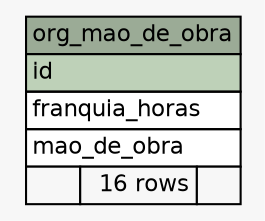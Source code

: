 // dot 2.38.0 on Windows 10 10.0
// SchemaSpy rev 590
digraph "org_mao_de_obra" {
  graph [
    rankdir="RL"
    bgcolor="#f7f7f7"
    nodesep="0.18"
    ranksep="0.46"
    fontname="Helvetica"
    fontsize="11"
  ];
  node [
    fontname="Helvetica"
    fontsize="11"
    shape="plaintext"
  ];
  edge [
    arrowsize="0.8"
  ];
  "org_mao_de_obra" [
    label=<
    <TABLE BORDER="0" CELLBORDER="1" CELLSPACING="0" BGCOLOR="#ffffff">
      <TR><TD COLSPAN="3" BGCOLOR="#9bab96" ALIGN="CENTER">org_mao_de_obra</TD></TR>
      <TR><TD PORT="id" COLSPAN="3" BGCOLOR="#bed1b8" ALIGN="LEFT">id</TD></TR>
      <TR><TD PORT="franquia_horas" COLSPAN="3" ALIGN="LEFT">franquia_horas</TD></TR>
      <TR><TD PORT="mao_de_obra" COLSPAN="3" ALIGN="LEFT">mao_de_obra</TD></TR>
      <TR><TD ALIGN="LEFT" BGCOLOR="#f7f7f7">  </TD><TD ALIGN="RIGHT" BGCOLOR="#f7f7f7">16 rows</TD><TD ALIGN="RIGHT" BGCOLOR="#f7f7f7">  </TD></TR>
    </TABLE>>
    URL="tables/org_mao_de_obra.html"
    tooltip="org_mao_de_obra"
  ];
}
